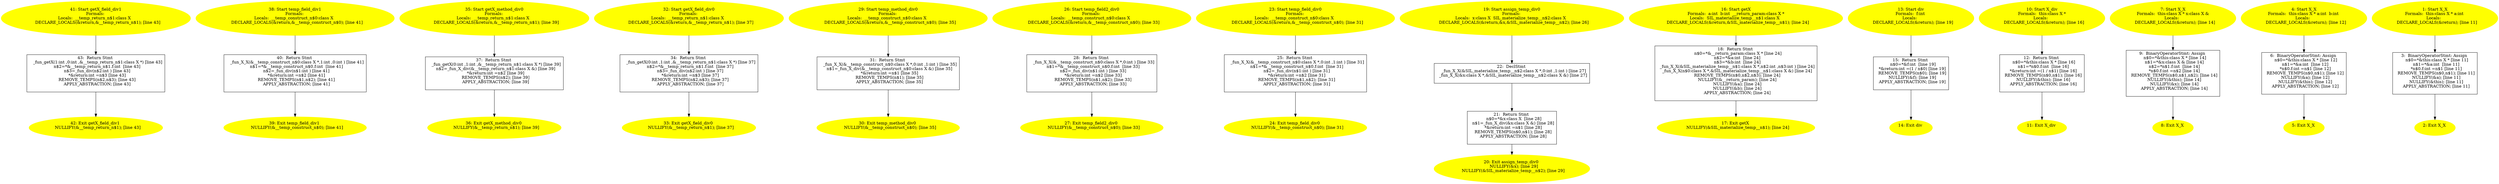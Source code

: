 digraph iCFG {
43 [label="43:  Return Stmt \n   _fun_getX(1:int ,0:int ,&__temp_return_n$1:class X *) [line 43]\n  n$2=*&__temp_return_n$1.f:int  [line 43]\n  n$3=_fun_div(n$2:int ) [line 43]\n  *&return:int =n$3 [line 43]\n  REMOVE_TEMPS(n$2,n$3); [line 43]\n  APPLY_ABSTRACTION; [line 43]\n " shape="box"]
	

	 43 -> 42 ;
42 [label="42: Exit getX_field_div1 \n   NULLIFY(&__temp_return_n$1); [line 43]\n " color=yellow style=filled]
	

41 [label="41: Start getX_field_div1\nFormals: \nLocals:  __temp_return_n$1:class X  \n   DECLARE_LOCALS(&return,&__temp_return_n$1); [line 43]\n " color=yellow style=filled]
	

	 41 -> 43 ;
40 [label="40:  Return Stmt \n   _fun_X_X(&__temp_construct_n$0:class X *,1:int ,0:int ) [line 41]\n  n$1=*&__temp_construct_n$0.f:int  [line 41]\n  n$2=_fun_div(n$1:int ) [line 41]\n  *&return:int =n$2 [line 41]\n  REMOVE_TEMPS(n$1,n$2); [line 41]\n  APPLY_ABSTRACTION; [line 41]\n " shape="box"]
	

	 40 -> 39 ;
39 [label="39: Exit temp_field_div1 \n   NULLIFY(&__temp_construct_n$0); [line 41]\n " color=yellow style=filled]
	

38 [label="38: Start temp_field_div1\nFormals: \nLocals:  __temp_construct_n$0:class X  \n   DECLARE_LOCALS(&return,&__temp_construct_n$0); [line 41]\n " color=yellow style=filled]
	

	 38 -> 40 ;
37 [label="37:  Return Stmt \n   _fun_getX(0:int ,1:int ,&__temp_return_n$1:class X *) [line 39]\n  n$2=_fun_X_div(&__temp_return_n$1:class X &) [line 39]\n  *&return:int =n$2 [line 39]\n  REMOVE_TEMPS(n$2); [line 39]\n  APPLY_ABSTRACTION; [line 39]\n " shape="box"]
	

	 37 -> 36 ;
36 [label="36: Exit getX_method_div0 \n   NULLIFY(&__temp_return_n$1); [line 39]\n " color=yellow style=filled]
	

35 [label="35: Start getX_method_div0\nFormals: \nLocals:  __temp_return_n$1:class X  \n   DECLARE_LOCALS(&return,&__temp_return_n$1); [line 39]\n " color=yellow style=filled]
	

	 35 -> 37 ;
34 [label="34:  Return Stmt \n   _fun_getX(0:int ,1:int ,&__temp_return_n$1:class X *) [line 37]\n  n$2=*&__temp_return_n$1.f:int  [line 37]\n  n$3=_fun_div(n$2:int ) [line 37]\n  *&return:int =n$3 [line 37]\n  REMOVE_TEMPS(n$2,n$3); [line 37]\n  APPLY_ABSTRACTION; [line 37]\n " shape="box"]
	

	 34 -> 33 ;
33 [label="33: Exit getX_field_div0 \n   NULLIFY(&__temp_return_n$1); [line 37]\n " color=yellow style=filled]
	

32 [label="32: Start getX_field_div0\nFormals: \nLocals:  __temp_return_n$1:class X  \n   DECLARE_LOCALS(&return,&__temp_return_n$1); [line 37]\n " color=yellow style=filled]
	

	 32 -> 34 ;
31 [label="31:  Return Stmt \n   _fun_X_X(&__temp_construct_n$0:class X *,0:int ,1:int ) [line 35]\n  n$1=_fun_X_div(&__temp_construct_n$0:class X &) [line 35]\n  *&return:int =n$1 [line 35]\n  REMOVE_TEMPS(n$1); [line 35]\n  APPLY_ABSTRACTION; [line 35]\n " shape="box"]
	

	 31 -> 30 ;
30 [label="30: Exit temp_method_div0 \n   NULLIFY(&__temp_construct_n$0); [line 35]\n " color=yellow style=filled]
	

29 [label="29: Start temp_method_div0\nFormals: \nLocals:  __temp_construct_n$0:class X  \n   DECLARE_LOCALS(&return,&__temp_construct_n$0); [line 35]\n " color=yellow style=filled]
	

	 29 -> 31 ;
28 [label="28:  Return Stmt \n   _fun_X_X(&__temp_construct_n$0:class X *,0:int ) [line 33]\n  n$1=*&__temp_construct_n$0.f:int  [line 33]\n  n$2=_fun_div(n$1:int ) [line 33]\n  *&return:int =n$2 [line 33]\n  REMOVE_TEMPS(n$1,n$2); [line 33]\n  APPLY_ABSTRACTION; [line 33]\n " shape="box"]
	

	 28 -> 27 ;
27 [label="27: Exit temp_field2_div0 \n   NULLIFY(&__temp_construct_n$0); [line 33]\n " color=yellow style=filled]
	

26 [label="26: Start temp_field2_div0\nFormals: \nLocals:  __temp_construct_n$0:class X  \n   DECLARE_LOCALS(&return,&__temp_construct_n$0); [line 33]\n " color=yellow style=filled]
	

	 26 -> 28 ;
25 [label="25:  Return Stmt \n   _fun_X_X(&__temp_construct_n$0:class X *,0:int ,1:int ) [line 31]\n  n$1=*&__temp_construct_n$0.f:int  [line 31]\n  n$2=_fun_div(n$1:int ) [line 31]\n  *&return:int =n$2 [line 31]\n  REMOVE_TEMPS(n$1,n$2); [line 31]\n  APPLY_ABSTRACTION; [line 31]\n " shape="box"]
	

	 25 -> 24 ;
24 [label="24: Exit temp_field_div0 \n   NULLIFY(&__temp_construct_n$0); [line 31]\n " color=yellow style=filled]
	

23 [label="23: Start temp_field_div0\nFormals: \nLocals:  __temp_construct_n$0:class X  \n   DECLARE_LOCALS(&return,&__temp_construct_n$0); [line 31]\n " color=yellow style=filled]
	

	 23 -> 25 ;
22 [label="22:  DeclStmt \n   _fun_X_X(&SIL_materialize_temp__n$2:class X *,0:int ,1:int ) [line 27]\n  _fun_X_X(&x:class X *,&SIL_materialize_temp__n$2:class X &) [line 27]\n " shape="box"]
	

	 22 -> 21 ;
21 [label="21:  Return Stmt \n   n$0=*&x:class X  [line 28]\n  n$1=_fun_X_div(&x:class X &) [line 28]\n  *&return:int =n$1 [line 28]\n  REMOVE_TEMPS(n$0,n$1); [line 28]\n  APPLY_ABSTRACTION; [line 28]\n " shape="box"]
	

	 21 -> 20 ;
20 [label="20: Exit assign_temp_div0 \n   NULLIFY(&x); [line 29]\n  NULLIFY(&SIL_materialize_temp__n$2); [line 29]\n " color=yellow style=filled]
	

19 [label="19: Start assign_temp_div0\nFormals: \nLocals:  x:class X  SIL_materialize_temp__n$2:class X  \n   DECLARE_LOCALS(&return,&x,&SIL_materialize_temp__n$2); [line 26]\n " color=yellow style=filled]
	

	 19 -> 22 ;
18 [label="18:  Return Stmt \n   n$0=*&__return_param:class X * [line 24]\n  n$2=*&a:int  [line 24]\n  n$3=*&b:int  [line 24]\n  _fun_X_X(&SIL_materialize_temp__n$1:class X *,n$2:int ,n$3:int ) [line 24]\n  _fun_X_X(n$0:class X *,&SIL_materialize_temp__n$1:class X &) [line 24]\n  REMOVE_TEMPS(n$0,n$2,n$3); [line 24]\n  NULLIFY(&__return_param); [line 24]\n  NULLIFY(&a); [line 24]\n  NULLIFY(&b); [line 24]\n  APPLY_ABSTRACTION; [line 24]\n " shape="box"]
	

	 18 -> 17 ;
17 [label="17: Exit getX \n   NULLIFY(&SIL_materialize_temp__n$1); [line 24]\n " color=yellow style=filled]
	

16 [label="16: Start getX\nFormals:  a:int  b:int  __return_param:class X *\nLocals:  SIL_materialize_temp__n$1:class X  \n   DECLARE_LOCALS(&return,&SIL_materialize_temp__n$1); [line 24]\n " color=yellow style=filled]
	

	 16 -> 18 ;
15 [label="15:  Return Stmt \n   n$0=*&f:int  [line 19]\n  *&return:int =(1 / n$0) [line 19]\n  REMOVE_TEMPS(n$0); [line 19]\n  NULLIFY(&f); [line 19]\n  APPLY_ABSTRACTION; [line 19]\n " shape="box"]
	

	 15 -> 14 ;
14 [label="14: Exit div \n  " color=yellow style=filled]
	

13 [label="13: Start div\nFormals:  f:int \nLocals:  \n   DECLARE_LOCALS(&return); [line 19]\n " color=yellow style=filled]
	

	 13 -> 15 ;
12 [label="12:  Return Stmt \n   n$0=*&this:class X * [line 16]\n  n$1=*n$0.f:int  [line 16]\n  *&return:int =(1 / n$1) [line 16]\n  REMOVE_TEMPS(n$0,n$1); [line 16]\n  NULLIFY(&this); [line 16]\n  APPLY_ABSTRACTION; [line 16]\n " shape="box"]
	

	 12 -> 11 ;
11 [label="11: Exit X_div \n  " color=yellow style=filled]
	

10 [label="10: Start X_div\nFormals:  this:class X *\nLocals:  \n   DECLARE_LOCALS(&return); [line 16]\n " color=yellow style=filled]
	

	 10 -> 12 ;
9 [label="9:  BinaryOperatorStmt: Assign \n   n$0=*&this:class X * [line 14]\n  n$1=*&x:class X & [line 14]\n  n$2=*n$1.f:int  [line 14]\n  *n$0.f:int =n$2 [line 14]\n  REMOVE_TEMPS(n$0,n$1,n$2); [line 14]\n  NULLIFY(&this); [line 14]\n  NULLIFY(&x); [line 14]\n  APPLY_ABSTRACTION; [line 14]\n " shape="box"]
	

	 9 -> 8 ;
8 [label="8: Exit X_X \n  " color=yellow style=filled]
	

7 [label="7: Start X_X\nFormals:  this:class X * x:class X &\nLocals:  \n   DECLARE_LOCALS(&return); [line 14]\n " color=yellow style=filled]
	

	 7 -> 9 ;
6 [label="6:  BinaryOperatorStmt: Assign \n   n$0=*&this:class X * [line 12]\n  n$1=*&a:int  [line 12]\n  *n$0.f:int =n$1 [line 12]\n  REMOVE_TEMPS(n$0,n$1); [line 12]\n  NULLIFY(&a); [line 12]\n  NULLIFY(&this); [line 12]\n  APPLY_ABSTRACTION; [line 12]\n " shape="box"]
	

	 6 -> 5 ;
5 [label="5: Exit X_X \n  " color=yellow style=filled]
	

4 [label="4: Start X_X\nFormals:  this:class X * a:int  b:int \nLocals:  \n   DECLARE_LOCALS(&return); [line 12]\n " color=yellow style=filled]
	

	 4 -> 6 ;
3 [label="3:  BinaryOperatorStmt: Assign \n   n$0=*&this:class X * [line 11]\n  n$1=*&a:int  [line 11]\n  *n$0.f:int =n$1 [line 11]\n  REMOVE_TEMPS(n$0,n$1); [line 11]\n  NULLIFY(&a); [line 11]\n  NULLIFY(&this); [line 11]\n  APPLY_ABSTRACTION; [line 11]\n " shape="box"]
	

	 3 -> 2 ;
2 [label="2: Exit X_X \n  " color=yellow style=filled]
	

1 [label="1: Start X_X\nFormals:  this:class X * a:int \nLocals:  \n   DECLARE_LOCALS(&return); [line 11]\n " color=yellow style=filled]
	

	 1 -> 3 ;
}
